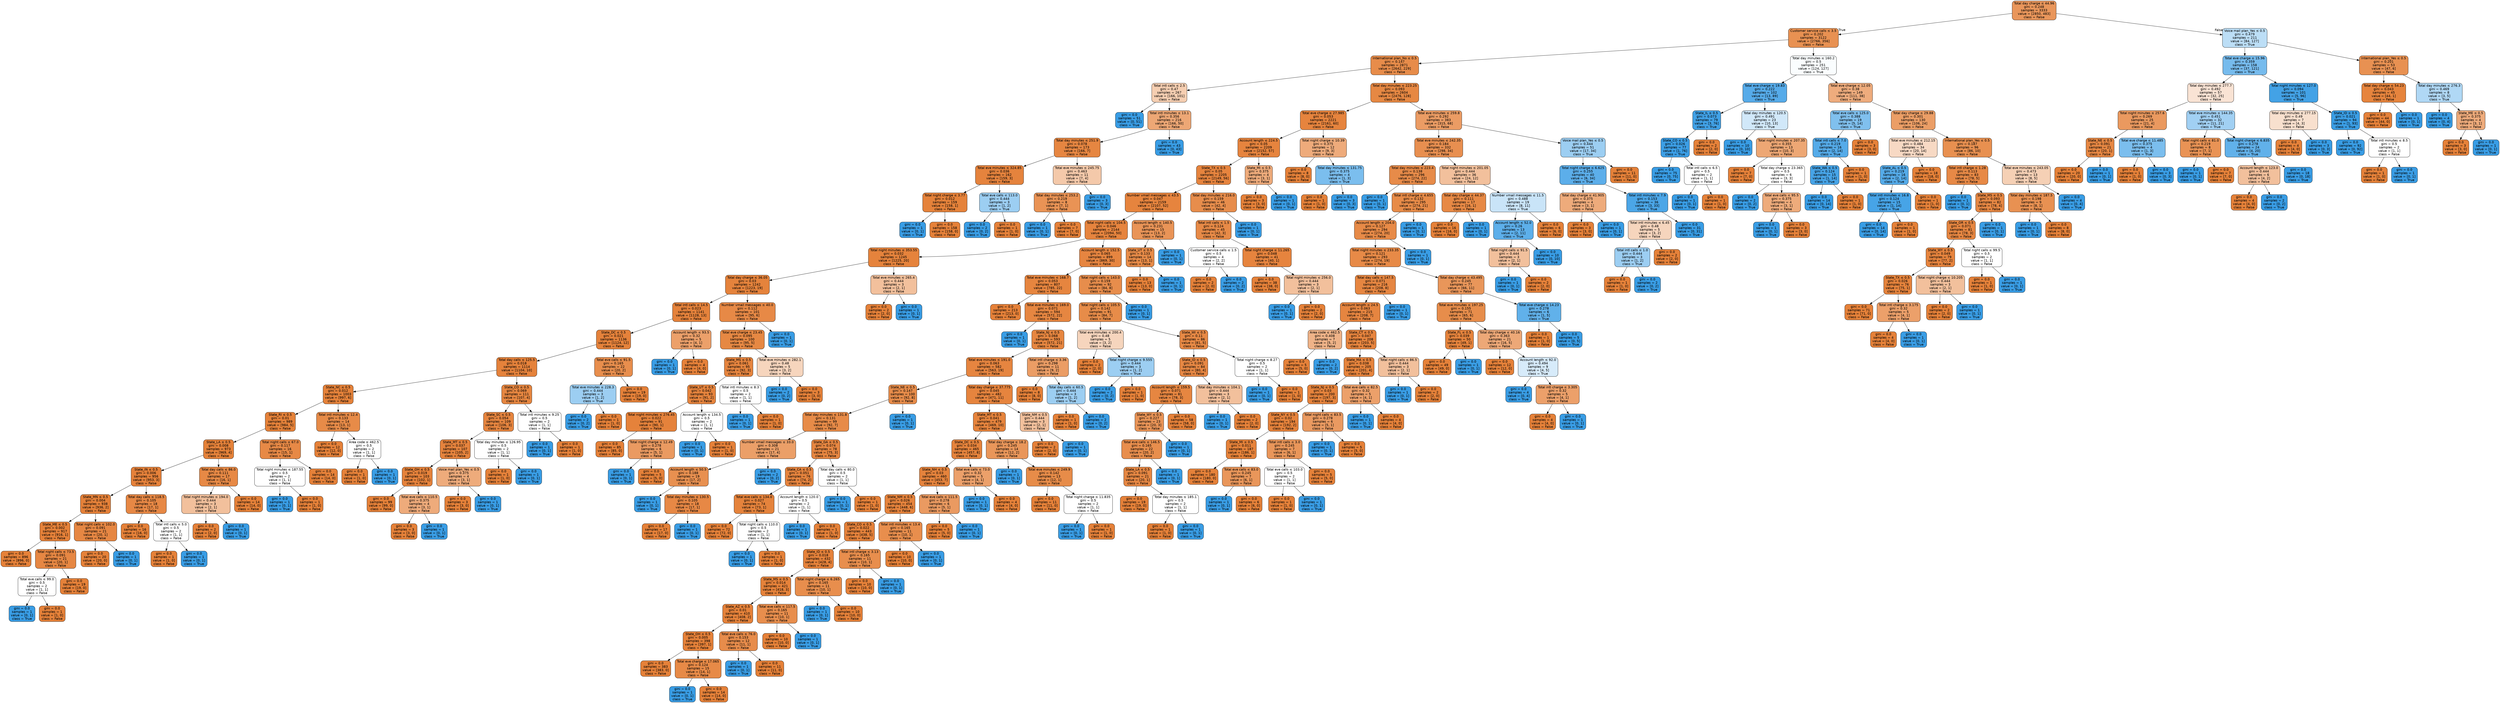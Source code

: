 digraph Tree {
node [shape=box, style="filled, rounded", color="black", fontname="helvetica"] ;
edge [fontname="helvetica"] ;
0 [label=<Total day charge &le; 44.96<br/>gini = 0.248<br/>samples = 3333<br/>value = [2850, 483]<br/>class = False>, fillcolor="#e9965b"] ;
1 [label=<Customer service calls &le; 3.5<br/>gini = 0.202<br/>samples = 3122<br/>value = [2766, 356]<br/>class = False>, fillcolor="#e89152"] ;
0 -> 1 [labeldistance=2.5, labelangle=45, headlabel="True"] ;
2 [label=<International plan_No &le; 0.5<br/>gini = 0.147<br/>samples = 2871<br/>value = [2642, 229]<br/>class = False>, fillcolor="#e78c4a"] ;
1 -> 2 ;
3 [label=<Total intl calls &le; 2.5<br/>gini = 0.47<br/>samples = 267<br/>value = [166, 101]<br/>class = False>, fillcolor="#f5ceb1"] ;
2 -> 3 ;
4 [label=<gini = 0.0<br/>samples = 51<br/>value = [0, 51]<br/>class = True>, fillcolor="#399de5"] ;
3 -> 4 ;
5 [label=<Total intl minutes &le; 13.1<br/>gini = 0.356<br/>samples = 216<br/>value = [166, 50]<br/>class = False>, fillcolor="#eda775"] ;
3 -> 5 ;
6 [label=<Total day minutes &le; 251.9<br/>gini = 0.078<br/>samples = 173<br/>value = [166, 7]<br/>class = False>, fillcolor="#e68641"] ;
5 -> 6 ;
7 [label=<Total eve minutes &le; 324.85<br/>gini = 0.036<br/>samples = 162<br/>value = [159, 3]<br/>class = False>, fillcolor="#e5833d"] ;
6 -> 7 ;
8 [label=<Total night charge &le; 3.77<br/>gini = 0.012<br/>samples = 159<br/>value = [158, 1]<br/>class = False>, fillcolor="#e5823a"] ;
7 -> 8 ;
9 [label=<gini = 0.0<br/>samples = 1<br/>value = [0, 1]<br/>class = True>, fillcolor="#399de5"] ;
8 -> 9 ;
10 [label=<gini = 0.0<br/>samples = 158<br/>value = [158, 0]<br/>class = False>, fillcolor="#e58139"] ;
8 -> 10 ;
11 [label=<Total eve calls &le; 113.0<br/>gini = 0.444<br/>samples = 3<br/>value = [1, 2]<br/>class = True>, fillcolor="#9ccef2"] ;
7 -> 11 ;
12 [label=<gini = 0.0<br/>samples = 2<br/>value = [0, 2]<br/>class = True>, fillcolor="#399de5"] ;
11 -> 12 ;
13 [label=<gini = 0.0<br/>samples = 1<br/>value = [1, 0]<br/>class = False>, fillcolor="#e58139"] ;
11 -> 13 ;
14 [label=<Total eve minutes &le; 245.75<br/>gini = 0.463<br/>samples = 11<br/>value = [7, 4]<br/>class = False>, fillcolor="#f4c9aa"] ;
6 -> 14 ;
15 [label=<Total day minutes &le; 253.2<br/>gini = 0.219<br/>samples = 8<br/>value = [7, 1]<br/>class = False>, fillcolor="#e99355"] ;
14 -> 15 ;
16 [label=<gini = 0.0<br/>samples = 1<br/>value = [0, 1]<br/>class = True>, fillcolor="#399de5"] ;
15 -> 16 ;
17 [label=<gini = 0.0<br/>samples = 7<br/>value = [7, 0]<br/>class = False>, fillcolor="#e58139"] ;
15 -> 17 ;
18 [label=<gini = 0.0<br/>samples = 3<br/>value = [0, 3]<br/>class = True>, fillcolor="#399de5"] ;
14 -> 18 ;
19 [label=<gini = 0.0<br/>samples = 43<br/>value = [0, 43]<br/>class = True>, fillcolor="#399de5"] ;
5 -> 19 ;
20 [label=<Total day minutes &le; 223.25<br/>gini = 0.093<br/>samples = 2604<br/>value = [2476, 128]<br/>class = False>, fillcolor="#e68843"] ;
2 -> 20 ;
21 [label=<Total eve charge &le; 27.985<br/>gini = 0.053<br/>samples = 2221<br/>value = [2161, 60]<br/>class = False>, fillcolor="#e6843e"] ;
20 -> 21 ;
22 [label=<Account length &le; 224.5<br/>gini = 0.05<br/>samples = 2209<br/>value = [2152, 57]<br/>class = False>, fillcolor="#e6843e"] ;
21 -> 22 ;
23 [label=<State_TX &le; 0.5<br/>gini = 0.05<br/>samples = 2205<br/>value = [2149, 56]<br/>class = False>, fillcolor="#e6843e"] ;
22 -> 23 ;
24 [label=<Number vmail messages &le; 43.5<br/>gini = 0.047<br/>samples = 2159<br/>value = [2107, 52]<br/>class = False>, fillcolor="#e6843e"] ;
23 -> 24 ;
25 [label=<Total night calls &le; 104.5<br/>gini = 0.046<br/>samples = 2144<br/>value = [2094, 50]<br/>class = False>, fillcolor="#e6843e"] ;
24 -> 25 ;
26 [label=<Total night minutes &le; 353.55<br/>gini = 0.032<br/>samples = 1245<br/>value = [1225, 20]<br/>class = False>, fillcolor="#e5833c"] ;
25 -> 26 ;
27 [label=<Total day charge &le; 36.05<br/>gini = 0.03<br/>samples = 1242<br/>value = [1223, 19]<br/>class = False>, fillcolor="#e5833c"] ;
26 -> 27 ;
28 [label=<Total intl calls &le; 14.5<br/>gini = 0.023<br/>samples = 1141<br/>value = [1128, 13]<br/>class = False>, fillcolor="#e5823b"] ;
27 -> 28 ;
29 [label=<State_DC &le; 0.5<br/>gini = 0.021<br/>samples = 1136<br/>value = [1124, 12]<br/>class = False>, fillcolor="#e5823b"] ;
28 -> 29 ;
30 [label=<Total day calls &le; 125.5<br/>gini = 0.018<br/>samples = 1114<br/>value = [1104, 10]<br/>class = False>, fillcolor="#e5823b"] ;
29 -> 30 ;
31 [label=<State_NC &le; 0.5<br/>gini = 0.012<br/>samples = 1003<br/>value = [997, 6]<br/>class = False>, fillcolor="#e5823a"] ;
30 -> 31 ;
32 [label=<State_RI &le; 0.5<br/>gini = 0.01<br/>samples = 989<br/>value = [984, 5]<br/>class = False>, fillcolor="#e5823a"] ;
31 -> 32 ;
33 [label=<State_LA &le; 0.5<br/>gini = 0.008<br/>samples = 973<br/>value = [969, 4]<br/>class = False>, fillcolor="#e5823a"] ;
32 -> 33 ;
34 [label=<State_IN &le; 0.5<br/>gini = 0.006<br/>samples = 956<br/>value = [953, 3]<br/>class = False>, fillcolor="#e5813a"] ;
33 -> 34 ;
35 [label=<State_MN &le; 0.5<br/>gini = 0.004<br/>samples = 938<br/>value = [936, 2]<br/>class = False>, fillcolor="#e58139"] ;
34 -> 35 ;
36 [label=<State_ME &le; 0.5<br/>gini = 0.002<br/>samples = 917<br/>value = [916, 1]<br/>class = False>, fillcolor="#e58139"] ;
35 -> 36 ;
37 [label=<gini = 0.0<br/>samples = 896<br/>value = [896, 0]<br/>class = False>, fillcolor="#e58139"] ;
36 -> 37 ;
38 [label=<Total night calls &le; 73.5<br/>gini = 0.091<br/>samples = 21<br/>value = [20, 1]<br/>class = False>, fillcolor="#e68743"] ;
36 -> 38 ;
39 [label=<Total eve calls &le; 99.0<br/>gini = 0.5<br/>samples = 2<br/>value = [1, 1]<br/>class = False>, fillcolor="#ffffff"] ;
38 -> 39 ;
40 [label=<gini = 0.0<br/>samples = 1<br/>value = [0, 1]<br/>class = True>, fillcolor="#399de5"] ;
39 -> 40 ;
41 [label=<gini = 0.0<br/>samples = 1<br/>value = [1, 0]<br/>class = False>, fillcolor="#e58139"] ;
39 -> 41 ;
42 [label=<gini = 0.0<br/>samples = 19<br/>value = [19, 0]<br/>class = False>, fillcolor="#e58139"] ;
38 -> 42 ;
43 [label=<Total night calls &le; 102.0<br/>gini = 0.091<br/>samples = 21<br/>value = [20, 1]<br/>class = False>, fillcolor="#e68743"] ;
35 -> 43 ;
44 [label=<gini = 0.0<br/>samples = 20<br/>value = [20, 0]<br/>class = False>, fillcolor="#e58139"] ;
43 -> 44 ;
45 [label=<gini = 0.0<br/>samples = 1<br/>value = [0, 1]<br/>class = True>, fillcolor="#399de5"] ;
43 -> 45 ;
46 [label=<Total day calls &le; 118.5<br/>gini = 0.105<br/>samples = 18<br/>value = [17, 1]<br/>class = False>, fillcolor="#e78845"] ;
34 -> 46 ;
47 [label=<gini = 0.0<br/>samples = 16<br/>value = [16, 0]<br/>class = False>, fillcolor="#e58139"] ;
46 -> 47 ;
48 [label=<Total intl calls &le; 5.0<br/>gini = 0.5<br/>samples = 2<br/>value = [1, 1]<br/>class = False>, fillcolor="#ffffff"] ;
46 -> 48 ;
49 [label=<gini = 0.0<br/>samples = 1<br/>value = [1, 0]<br/>class = False>, fillcolor="#e58139"] ;
48 -> 49 ;
50 [label=<gini = 0.0<br/>samples = 1<br/>value = [0, 1]<br/>class = True>, fillcolor="#399de5"] ;
48 -> 50 ;
51 [label=<Total day calls &le; 86.0<br/>gini = 0.111<br/>samples = 17<br/>value = [16, 1]<br/>class = False>, fillcolor="#e78945"] ;
33 -> 51 ;
52 [label=<Total night minutes &le; 194.0<br/>gini = 0.444<br/>samples = 3<br/>value = [2, 1]<br/>class = False>, fillcolor="#f2c09c"] ;
51 -> 52 ;
53 [label=<gini = 0.0<br/>samples = 2<br/>value = [2, 0]<br/>class = False>, fillcolor="#e58139"] ;
52 -> 53 ;
54 [label=<gini = 0.0<br/>samples = 1<br/>value = [0, 1]<br/>class = True>, fillcolor="#399de5"] ;
52 -> 54 ;
55 [label=<gini = 0.0<br/>samples = 14<br/>value = [14, 0]<br/>class = False>, fillcolor="#e58139"] ;
51 -> 55 ;
56 [label=<Total night calls &le; 67.0<br/>gini = 0.117<br/>samples = 16<br/>value = [15, 1]<br/>class = False>, fillcolor="#e78946"] ;
32 -> 56 ;
57 [label=<Total night minutes &le; 187.55<br/>gini = 0.5<br/>samples = 2<br/>value = [1, 1]<br/>class = False>, fillcolor="#ffffff"] ;
56 -> 57 ;
58 [label=<gini = 0.0<br/>samples = 1<br/>value = [0, 1]<br/>class = True>, fillcolor="#399de5"] ;
57 -> 58 ;
59 [label=<gini = 0.0<br/>samples = 1<br/>value = [1, 0]<br/>class = False>, fillcolor="#e58139"] ;
57 -> 59 ;
60 [label=<gini = 0.0<br/>samples = 14<br/>value = [14, 0]<br/>class = False>, fillcolor="#e58139"] ;
56 -> 60 ;
61 [label=<Total intl minutes &le; 12.4<br/>gini = 0.133<br/>samples = 14<br/>value = [13, 1]<br/>class = False>, fillcolor="#e78b48"] ;
31 -> 61 ;
62 [label=<gini = 0.0<br/>samples = 12<br/>value = [12, 0]<br/>class = False>, fillcolor="#e58139"] ;
61 -> 62 ;
63 [label=<Area code &le; 462.5<br/>gini = 0.5<br/>samples = 2<br/>value = [1, 1]<br/>class = False>, fillcolor="#ffffff"] ;
61 -> 63 ;
64 [label=<gini = 0.0<br/>samples = 1<br/>value = [1, 0]<br/>class = False>, fillcolor="#e58139"] ;
63 -> 64 ;
65 [label=<gini = 0.0<br/>samples = 1<br/>value = [0, 1]<br/>class = True>, fillcolor="#399de5"] ;
63 -> 65 ;
66 [label=<State_CO &le; 0.5<br/>gini = 0.069<br/>samples = 111<br/>value = [107, 4]<br/>class = False>, fillcolor="#e68640"] ;
30 -> 66 ;
67 [label=<State_SC &le; 0.5<br/>gini = 0.054<br/>samples = 109<br/>value = [106, 3]<br/>class = False>, fillcolor="#e6853f"] ;
66 -> 67 ;
68 [label=<State_MT &le; 0.5<br/>gini = 0.037<br/>samples = 107<br/>value = [105, 2]<br/>class = False>, fillcolor="#e5833d"] ;
67 -> 68 ;
69 [label=<State_OH &le; 0.5<br/>gini = 0.019<br/>samples = 103<br/>value = [102, 1]<br/>class = False>, fillcolor="#e5823b"] ;
68 -> 69 ;
70 [label=<gini = 0.0<br/>samples = 99<br/>value = [99, 0]<br/>class = False>, fillcolor="#e58139"] ;
69 -> 70 ;
71 [label=<Total eve calls &le; 110.5<br/>gini = 0.375<br/>samples = 4<br/>value = [3, 1]<br/>class = False>, fillcolor="#eeab7b"] ;
69 -> 71 ;
72 [label=<gini = 0.0<br/>samples = 3<br/>value = [3, 0]<br/>class = False>, fillcolor="#e58139"] ;
71 -> 72 ;
73 [label=<gini = 0.0<br/>samples = 1<br/>value = [0, 1]<br/>class = True>, fillcolor="#399de5"] ;
71 -> 73 ;
74 [label=<Voice mail plan_Yes &le; 0.5<br/>gini = 0.375<br/>samples = 4<br/>value = [3, 1]<br/>class = False>, fillcolor="#eeab7b"] ;
68 -> 74 ;
75 [label=<gini = 0.0<br/>samples = 3<br/>value = [3, 0]<br/>class = False>, fillcolor="#e58139"] ;
74 -> 75 ;
76 [label=<gini = 0.0<br/>samples = 1<br/>value = [0, 1]<br/>class = True>, fillcolor="#399de5"] ;
74 -> 76 ;
77 [label=<Total day minutes &le; 126.95<br/>gini = 0.5<br/>samples = 2<br/>value = [1, 1]<br/>class = False>, fillcolor="#ffffff"] ;
67 -> 77 ;
78 [label=<gini = 0.0<br/>samples = 1<br/>value = [1, 0]<br/>class = False>, fillcolor="#e58139"] ;
77 -> 78 ;
79 [label=<gini = 0.0<br/>samples = 1<br/>value = [0, 1]<br/>class = True>, fillcolor="#399de5"] ;
77 -> 79 ;
80 [label=<Total intl minutes &le; 9.25<br/>gini = 0.5<br/>samples = 2<br/>value = [1, 1]<br/>class = False>, fillcolor="#ffffff"] ;
66 -> 80 ;
81 [label=<gini = 0.0<br/>samples = 1<br/>value = [0, 1]<br/>class = True>, fillcolor="#399de5"] ;
80 -> 81 ;
82 [label=<gini = 0.0<br/>samples = 1<br/>value = [1, 0]<br/>class = False>, fillcolor="#e58139"] ;
80 -> 82 ;
83 [label=<Total eve calls &le; 91.5<br/>gini = 0.165<br/>samples = 22<br/>value = [20, 2]<br/>class = False>, fillcolor="#e88e4d"] ;
29 -> 83 ;
84 [label=<Total eve minutes &le; 228.3<br/>gini = 0.444<br/>samples = 3<br/>value = [1, 2]<br/>class = True>, fillcolor="#9ccef2"] ;
83 -> 84 ;
85 [label=<gini = 0.0<br/>samples = 2<br/>value = [0, 2]<br/>class = True>, fillcolor="#399de5"] ;
84 -> 85 ;
86 [label=<gini = 0.0<br/>samples = 1<br/>value = [1, 0]<br/>class = False>, fillcolor="#e58139"] ;
84 -> 86 ;
87 [label=<gini = 0.0<br/>samples = 19<br/>value = [19, 0]<br/>class = False>, fillcolor="#e58139"] ;
83 -> 87 ;
88 [label=<Account length &le; 93.5<br/>gini = 0.32<br/>samples = 5<br/>value = [4, 1]<br/>class = False>, fillcolor="#eca06a"] ;
28 -> 88 ;
89 [label=<gini = 0.0<br/>samples = 1<br/>value = [0, 1]<br/>class = True>, fillcolor="#399de5"] ;
88 -> 89 ;
90 [label=<gini = 0.0<br/>samples = 4<br/>value = [4, 0]<br/>class = False>, fillcolor="#e58139"] ;
88 -> 90 ;
91 [label=<Number vmail messages &le; 40.0<br/>gini = 0.112<br/>samples = 101<br/>value = [95, 6]<br/>class = False>, fillcolor="#e78946"] ;
27 -> 91 ;
92 [label=<Total eve charge &le; 23.45<br/>gini = 0.095<br/>samples = 100<br/>value = [95, 5]<br/>class = False>, fillcolor="#e68843"] ;
91 -> 92 ;
93 [label=<State_MS &le; 0.5<br/>gini = 0.061<br/>samples = 95<br/>value = [92, 3]<br/>class = False>, fillcolor="#e6853f"] ;
92 -> 93 ;
94 [label=<State_UT &le; 0.5<br/>gini = 0.042<br/>samples = 93<br/>value = [91, 2]<br/>class = False>, fillcolor="#e6843d"] ;
93 -> 94 ;
95 [label=<Total night minutes &le; 276.45<br/>gini = 0.022<br/>samples = 91<br/>value = [90, 1]<br/>class = False>, fillcolor="#e5823b"] ;
94 -> 95 ;
96 [label=<gini = 0.0<br/>samples = 85<br/>value = [85, 0]<br/>class = False>, fillcolor="#e58139"] ;
95 -> 96 ;
97 [label=<Total night charge &le; 12.49<br/>gini = 0.278<br/>samples = 6<br/>value = [5, 1]<br/>class = False>, fillcolor="#ea9a61"] ;
95 -> 97 ;
98 [label=<gini = 0.0<br/>samples = 1<br/>value = [0, 1]<br/>class = True>, fillcolor="#399de5"] ;
97 -> 98 ;
99 [label=<gini = 0.0<br/>samples = 5<br/>value = [5, 0]<br/>class = False>, fillcolor="#e58139"] ;
97 -> 99 ;
100 [label=<Account length &le; 134.5<br/>gini = 0.5<br/>samples = 2<br/>value = [1, 1]<br/>class = False>, fillcolor="#ffffff"] ;
94 -> 100 ;
101 [label=<gini = 0.0<br/>samples = 1<br/>value = [0, 1]<br/>class = True>, fillcolor="#399de5"] ;
100 -> 101 ;
102 [label=<gini = 0.0<br/>samples = 1<br/>value = [1, 0]<br/>class = False>, fillcolor="#e58139"] ;
100 -> 102 ;
103 [label=<Total intl minutes &le; 8.3<br/>gini = 0.5<br/>samples = 2<br/>value = [1, 1]<br/>class = False>, fillcolor="#ffffff"] ;
93 -> 103 ;
104 [label=<gini = 0.0<br/>samples = 1<br/>value = [0, 1]<br/>class = True>, fillcolor="#399de5"] ;
103 -> 104 ;
105 [label=<gini = 0.0<br/>samples = 1<br/>value = [1, 0]<br/>class = False>, fillcolor="#e58139"] ;
103 -> 105 ;
106 [label=<Total eve minutes &le; 282.1<br/>gini = 0.48<br/>samples = 5<br/>value = [3, 2]<br/>class = False>, fillcolor="#f6d5bd"] ;
92 -> 106 ;
107 [label=<gini = 0.0<br/>samples = 2<br/>value = [0, 2]<br/>class = True>, fillcolor="#399de5"] ;
106 -> 107 ;
108 [label=<gini = 0.0<br/>samples = 3<br/>value = [3, 0]<br/>class = False>, fillcolor="#e58139"] ;
106 -> 108 ;
109 [label=<gini = 0.0<br/>samples = 1<br/>value = [0, 1]<br/>class = True>, fillcolor="#399de5"] ;
91 -> 109 ;
110 [label=<Total eve minutes &le; 265.4<br/>gini = 0.444<br/>samples = 3<br/>value = [2, 1]<br/>class = False>, fillcolor="#f2c09c"] ;
26 -> 110 ;
111 [label=<gini = 0.0<br/>samples = 2<br/>value = [2, 0]<br/>class = False>, fillcolor="#e58139"] ;
110 -> 111 ;
112 [label=<gini = 0.0<br/>samples = 1<br/>value = [0, 1]<br/>class = True>, fillcolor="#399de5"] ;
110 -> 112 ;
113 [label=<Account length &le; 152.5<br/>gini = 0.065<br/>samples = 899<br/>value = [869, 30]<br/>class = False>, fillcolor="#e68540"] ;
25 -> 113 ;
114 [label=<Total eve minutes &le; 168.7<br/>gini = 0.053<br/>samples = 807<br/>value = [785, 22]<br/>class = False>, fillcolor="#e6853f"] ;
113 -> 114 ;
115 [label=<gini = 0.0<br/>samples = 213<br/>value = [213, 0]<br/>class = False>, fillcolor="#e58139"] ;
114 -> 115 ;
116 [label=<Total eve minutes &le; 169.0<br/>gini = 0.071<br/>samples = 594<br/>value = [572, 22]<br/>class = False>, fillcolor="#e68641"] ;
114 -> 116 ;
117 [label=<gini = 0.0<br/>samples = 1<br/>value = [0, 1]<br/>class = True>, fillcolor="#399de5"] ;
116 -> 117 ;
118 [label=<State_NJ &le; 0.5<br/>gini = 0.068<br/>samples = 593<br/>value = [572, 21]<br/>class = False>, fillcolor="#e68640"] ;
116 -> 118 ;
119 [label=<Total eve minutes &le; 191.0<br/>gini = 0.063<br/>samples = 582<br/>value = [563, 19]<br/>class = False>, fillcolor="#e68540"] ;
118 -> 119 ;
120 [label=<State_NE &le; 0.5<br/>gini = 0.147<br/>samples = 100<br/>value = [92, 8]<br/>class = False>, fillcolor="#e78c4a"] ;
119 -> 120 ;
121 [label=<Total day minutes &le; 131.8<br/>gini = 0.131<br/>samples = 99<br/>value = [92, 7]<br/>class = False>, fillcolor="#e78b48"] ;
120 -> 121 ;
122 [label=<Number vmail messages &le; 33.0<br/>gini = 0.308<br/>samples = 21<br/>value = [17, 4]<br/>class = False>, fillcolor="#eb9f68"] ;
121 -> 122 ;
123 [label=<Account length &le; 50.5<br/>gini = 0.188<br/>samples = 19<br/>value = [17, 2]<br/>class = False>, fillcolor="#e89050"] ;
122 -> 123 ;
124 [label=<gini = 0.0<br/>samples = 1<br/>value = [0, 1]<br/>class = True>, fillcolor="#399de5"] ;
123 -> 124 ;
125 [label=<Total day minutes &le; 130.5<br/>gini = 0.105<br/>samples = 18<br/>value = [17, 1]<br/>class = False>, fillcolor="#e78845"] ;
123 -> 125 ;
126 [label=<gini = 0.0<br/>samples = 17<br/>value = [17, 0]<br/>class = False>, fillcolor="#e58139"] ;
125 -> 126 ;
127 [label=<gini = 0.0<br/>samples = 1<br/>value = [0, 1]<br/>class = True>, fillcolor="#399de5"] ;
125 -> 127 ;
128 [label=<gini = 0.0<br/>samples = 2<br/>value = [0, 2]<br/>class = True>, fillcolor="#399de5"] ;
122 -> 128 ;
129 [label=<State_GA &le; 0.5<br/>gini = 0.074<br/>samples = 78<br/>value = [75, 3]<br/>class = False>, fillcolor="#e68641"] ;
121 -> 129 ;
130 [label=<State_CA &le; 0.5<br/>gini = 0.051<br/>samples = 76<br/>value = [74, 2]<br/>class = False>, fillcolor="#e6843e"] ;
129 -> 130 ;
131 [label=<Total eve calls &le; 134.0<br/>gini = 0.027<br/>samples = 74<br/>value = [73, 1]<br/>class = False>, fillcolor="#e5833c"] ;
130 -> 131 ;
132 [label=<gini = 0.0<br/>samples = 72<br/>value = [72, 0]<br/>class = False>, fillcolor="#e58139"] ;
131 -> 132 ;
133 [label=<Total night calls &le; 110.0<br/>gini = 0.5<br/>samples = 2<br/>value = [1, 1]<br/>class = False>, fillcolor="#ffffff"] ;
131 -> 133 ;
134 [label=<gini = 0.0<br/>samples = 1<br/>value = [0, 1]<br/>class = True>, fillcolor="#399de5"] ;
133 -> 134 ;
135 [label=<gini = 0.0<br/>samples = 1<br/>value = [1, 0]<br/>class = False>, fillcolor="#e58139"] ;
133 -> 135 ;
136 [label=<Account length &le; 120.0<br/>gini = 0.5<br/>samples = 2<br/>value = [1, 1]<br/>class = False>, fillcolor="#ffffff"] ;
130 -> 136 ;
137 [label=<gini = 0.0<br/>samples = 1<br/>value = [0, 1]<br/>class = True>, fillcolor="#399de5"] ;
136 -> 137 ;
138 [label=<gini = 0.0<br/>samples = 1<br/>value = [1, 0]<br/>class = False>, fillcolor="#e58139"] ;
136 -> 138 ;
139 [label=<Total day calls &le; 80.0<br/>gini = 0.5<br/>samples = 2<br/>value = [1, 1]<br/>class = False>, fillcolor="#ffffff"] ;
129 -> 139 ;
140 [label=<gini = 0.0<br/>samples = 1<br/>value = [0, 1]<br/>class = True>, fillcolor="#399de5"] ;
139 -> 140 ;
141 [label=<gini = 0.0<br/>samples = 1<br/>value = [1, 0]<br/>class = False>, fillcolor="#e58139"] ;
139 -> 141 ;
142 [label=<gini = 0.0<br/>samples = 1<br/>value = [0, 1]<br/>class = True>, fillcolor="#399de5"] ;
120 -> 142 ;
143 [label=<Total day charge &le; 37.775<br/>gini = 0.045<br/>samples = 482<br/>value = [471, 11]<br/>class = False>, fillcolor="#e6843e"] ;
119 -> 143 ;
144 [label=<State_MT &le; 0.5<br/>gini = 0.041<br/>samples = 479<br/>value = [469, 10]<br/>class = False>, fillcolor="#e6843d"] ;
143 -> 144 ;
145 [label=<State_DC &le; 0.5<br/>gini = 0.034<br/>samples = 465<br/>value = [457, 8]<br/>class = False>, fillcolor="#e5833c"] ;
144 -> 145 ;
146 [label=<State_NH &le; 0.5<br/>gini = 0.03<br/>samples = 460<br/>value = [453, 7]<br/>class = False>, fillcolor="#e5833c"] ;
145 -> 146 ;
147 [label=<State_NM &le; 0.5<br/>gini = 0.026<br/>samples = 454<br/>value = [448, 6]<br/>class = False>, fillcolor="#e5833c"] ;
146 -> 147 ;
148 [label=<State_CO &le; 0.5<br/>gini = 0.022<br/>samples = 443<br/>value = [438, 5]<br/>class = False>, fillcolor="#e5823b"] ;
147 -> 148 ;
149 [label=<State_ID &le; 0.5<br/>gini = 0.018<br/>samples = 432<br/>value = [428, 4]<br/>class = False>, fillcolor="#e5823b"] ;
148 -> 149 ;
150 [label=<State_MS &le; 0.5<br/>gini = 0.014<br/>samples = 421<br/>value = [418, 3]<br/>class = False>, fillcolor="#e5823a"] ;
149 -> 150 ;
151 [label=<State_AZ &le; 0.5<br/>gini = 0.01<br/>samples = 410<br/>value = [408, 2]<br/>class = False>, fillcolor="#e5823a"] ;
150 -> 151 ;
152 [label=<State_OH &le; 0.5<br/>gini = 0.005<br/>samples = 398<br/>value = [397, 1]<br/>class = False>, fillcolor="#e58139"] ;
151 -> 152 ;
153 [label=<gini = 0.0<br/>samples = 383<br/>value = [383, 0]<br/>class = False>, fillcolor="#e58139"] ;
152 -> 153 ;
154 [label=<Total eve charge &le; 17.065<br/>gini = 0.124<br/>samples = 15<br/>value = [14, 1]<br/>class = False>, fillcolor="#e78a47"] ;
152 -> 154 ;
155 [label=<gini = 0.0<br/>samples = 1<br/>value = [0, 1]<br/>class = True>, fillcolor="#399de5"] ;
154 -> 155 ;
156 [label=<gini = 0.0<br/>samples = 14<br/>value = [14, 0]<br/>class = False>, fillcolor="#e58139"] ;
154 -> 156 ;
157 [label=<Total eve calls &le; 76.0<br/>gini = 0.153<br/>samples = 12<br/>value = [11, 1]<br/>class = False>, fillcolor="#e78c4b"] ;
151 -> 157 ;
158 [label=<gini = 0.0<br/>samples = 1<br/>value = [0, 1]<br/>class = True>, fillcolor="#399de5"] ;
157 -> 158 ;
159 [label=<gini = 0.0<br/>samples = 11<br/>value = [11, 0]<br/>class = False>, fillcolor="#e58139"] ;
157 -> 159 ;
160 [label=<Total eve calls &le; 117.5<br/>gini = 0.165<br/>samples = 11<br/>value = [10, 1]<br/>class = False>, fillcolor="#e88e4d"] ;
150 -> 160 ;
161 [label=<gini = 0.0<br/>samples = 10<br/>value = [10, 0]<br/>class = False>, fillcolor="#e58139"] ;
160 -> 161 ;
162 [label=<gini = 0.0<br/>samples = 1<br/>value = [0, 1]<br/>class = True>, fillcolor="#399de5"] ;
160 -> 162 ;
163 [label=<Total night charge &le; 6.265<br/>gini = 0.165<br/>samples = 11<br/>value = [10, 1]<br/>class = False>, fillcolor="#e88e4d"] ;
149 -> 163 ;
164 [label=<gini = 0.0<br/>samples = 1<br/>value = [0, 1]<br/>class = True>, fillcolor="#399de5"] ;
163 -> 164 ;
165 [label=<gini = 0.0<br/>samples = 10<br/>value = [10, 0]<br/>class = False>, fillcolor="#e58139"] ;
163 -> 165 ;
166 [label=<Total intl charge &le; 3.13<br/>gini = 0.165<br/>samples = 11<br/>value = [10, 1]<br/>class = False>, fillcolor="#e88e4d"] ;
148 -> 166 ;
167 [label=<gini = 0.0<br/>samples = 10<br/>value = [10, 0]<br/>class = False>, fillcolor="#e58139"] ;
166 -> 167 ;
168 [label=<gini = 0.0<br/>samples = 1<br/>value = [0, 1]<br/>class = True>, fillcolor="#399de5"] ;
166 -> 168 ;
169 [label=<Total intl minutes &le; 13.4<br/>gini = 0.165<br/>samples = 11<br/>value = [10, 1]<br/>class = False>, fillcolor="#e88e4d"] ;
147 -> 169 ;
170 [label=<gini = 0.0<br/>samples = 10<br/>value = [10, 0]<br/>class = False>, fillcolor="#e58139"] ;
169 -> 170 ;
171 [label=<gini = 0.0<br/>samples = 1<br/>value = [0, 1]<br/>class = True>, fillcolor="#399de5"] ;
169 -> 171 ;
172 [label=<Total eve calls &le; 111.5<br/>gini = 0.278<br/>samples = 6<br/>value = [5, 1]<br/>class = False>, fillcolor="#ea9a61"] ;
146 -> 172 ;
173 [label=<gini = 0.0<br/>samples = 5<br/>value = [5, 0]<br/>class = False>, fillcolor="#e58139"] ;
172 -> 173 ;
174 [label=<gini = 0.0<br/>samples = 1<br/>value = [0, 1]<br/>class = True>, fillcolor="#399de5"] ;
172 -> 174 ;
175 [label=<Total eve calls &le; 73.0<br/>gini = 0.32<br/>samples = 5<br/>value = [4, 1]<br/>class = False>, fillcolor="#eca06a"] ;
145 -> 175 ;
176 [label=<gini = 0.0<br/>samples = 1<br/>value = [0, 1]<br/>class = True>, fillcolor="#399de5"] ;
175 -> 176 ;
177 [label=<gini = 0.0<br/>samples = 4<br/>value = [4, 0]<br/>class = False>, fillcolor="#e58139"] ;
175 -> 177 ;
178 [label=<Total day charge &le; 18.2<br/>gini = 0.245<br/>samples = 14<br/>value = [12, 2]<br/>class = False>, fillcolor="#e9965a"] ;
144 -> 178 ;
179 [label=<gini = 0.0<br/>samples = 1<br/>value = [0, 1]<br/>class = True>, fillcolor="#399de5"] ;
178 -> 179 ;
180 [label=<Total eve minutes &le; 249.9<br/>gini = 0.142<br/>samples = 13<br/>value = [12, 1]<br/>class = False>, fillcolor="#e78c49"] ;
178 -> 180 ;
181 [label=<gini = 0.0<br/>samples = 11<br/>value = [11, 0]<br/>class = False>, fillcolor="#e58139"] ;
180 -> 181 ;
182 [label=<Total night charge &le; 11.835<br/>gini = 0.5<br/>samples = 2<br/>value = [1, 1]<br/>class = False>, fillcolor="#ffffff"] ;
180 -> 182 ;
183 [label=<gini = 0.0<br/>samples = 1<br/>value = [0, 1]<br/>class = True>, fillcolor="#399de5"] ;
182 -> 183 ;
184 [label=<gini = 0.0<br/>samples = 1<br/>value = [1, 0]<br/>class = False>, fillcolor="#e58139"] ;
182 -> 184 ;
185 [label=<State_NM &le; 0.5<br/>gini = 0.444<br/>samples = 3<br/>value = [2, 1]<br/>class = False>, fillcolor="#f2c09c"] ;
143 -> 185 ;
186 [label=<gini = 0.0<br/>samples = 2<br/>value = [2, 0]<br/>class = False>, fillcolor="#e58139"] ;
185 -> 186 ;
187 [label=<gini = 0.0<br/>samples = 1<br/>value = [0, 1]<br/>class = True>, fillcolor="#399de5"] ;
185 -> 187 ;
188 [label=<Total intl charge &le; 3.36<br/>gini = 0.298<br/>samples = 11<br/>value = [9, 2]<br/>class = False>, fillcolor="#eb9d65"] ;
118 -> 188 ;
189 [label=<gini = 0.0<br/>samples = 8<br/>value = [8, 0]<br/>class = False>, fillcolor="#e58139"] ;
188 -> 189 ;
190 [label=<Total day calls &le; 60.5<br/>gini = 0.444<br/>samples = 3<br/>value = [1, 2]<br/>class = True>, fillcolor="#9ccef2"] ;
188 -> 190 ;
191 [label=<gini = 0.0<br/>samples = 1<br/>value = [1, 0]<br/>class = False>, fillcolor="#e58139"] ;
190 -> 191 ;
192 [label=<gini = 0.0<br/>samples = 2<br/>value = [0, 2]<br/>class = True>, fillcolor="#399de5"] ;
190 -> 192 ;
193 [label=<Total night calls &le; 143.0<br/>gini = 0.159<br/>samples = 92<br/>value = [84, 8]<br/>class = False>, fillcolor="#e78d4c"] ;
113 -> 193 ;
194 [label=<Total night calls &le; 105.5<br/>gini = 0.142<br/>samples = 91<br/>value = [84, 7]<br/>class = False>, fillcolor="#e78c49"] ;
193 -> 194 ;
195 [label=<Total eve minutes &le; 200.4<br/>gini = 0.48<br/>samples = 5<br/>value = [3, 2]<br/>class = False>, fillcolor="#f6d5bd"] ;
194 -> 195 ;
196 [label=<gini = 0.0<br/>samples = 2<br/>value = [2, 0]<br/>class = False>, fillcolor="#e58139"] ;
195 -> 196 ;
197 [label=<Total night charge &le; 9.555<br/>gini = 0.444<br/>samples = 3<br/>value = [1, 2]<br/>class = True>, fillcolor="#9ccef2"] ;
195 -> 197 ;
198 [label=<gini = 0.0<br/>samples = 2<br/>value = [0, 2]<br/>class = True>, fillcolor="#399de5"] ;
197 -> 198 ;
199 [label=<gini = 0.0<br/>samples = 1<br/>value = [1, 0]<br/>class = False>, fillcolor="#e58139"] ;
197 -> 199 ;
200 [label=<State_WI &le; 0.5<br/>gini = 0.11<br/>samples = 86<br/>value = [81, 5]<br/>class = False>, fillcolor="#e78945"] ;
194 -> 200 ;
201 [label=<State_ID &le; 0.5<br/>gini = 0.091<br/>samples = 84<br/>value = [80, 4]<br/>class = False>, fillcolor="#e68743"] ;
200 -> 201 ;
202 [label=<Account length &le; 159.5<br/>gini = 0.071<br/>samples = 81<br/>value = [78, 3]<br/>class = False>, fillcolor="#e68641"] ;
201 -> 202 ;
203 [label=<State_WY &le; 0.5<br/>gini = 0.227<br/>samples = 23<br/>value = [20, 3]<br/>class = False>, fillcolor="#e99457"] ;
202 -> 203 ;
204 [label=<Total eve calls &le; 146.5<br/>gini = 0.165<br/>samples = 22<br/>value = [20, 2]<br/>class = False>, fillcolor="#e88e4d"] ;
203 -> 204 ;
205 [label=<State_LA &le; 0.5<br/>gini = 0.091<br/>samples = 21<br/>value = [20, 1]<br/>class = False>, fillcolor="#e68743"] ;
204 -> 205 ;
206 [label=<gini = 0.0<br/>samples = 19<br/>value = [19, 0]<br/>class = False>, fillcolor="#e58139"] ;
205 -> 206 ;
207 [label=<Total day minutes &le; 185.1<br/>gini = 0.5<br/>samples = 2<br/>value = [1, 1]<br/>class = False>, fillcolor="#ffffff"] ;
205 -> 207 ;
208 [label=<gini = 0.0<br/>samples = 1<br/>value = [1, 0]<br/>class = False>, fillcolor="#e58139"] ;
207 -> 208 ;
209 [label=<gini = 0.0<br/>samples = 1<br/>value = [0, 1]<br/>class = True>, fillcolor="#399de5"] ;
207 -> 209 ;
210 [label=<gini = 0.0<br/>samples = 1<br/>value = [0, 1]<br/>class = True>, fillcolor="#399de5"] ;
204 -> 210 ;
211 [label=<gini = 0.0<br/>samples = 1<br/>value = [0, 1]<br/>class = True>, fillcolor="#399de5"] ;
203 -> 211 ;
212 [label=<gini = 0.0<br/>samples = 58<br/>value = [58, 0]<br/>class = False>, fillcolor="#e58139"] ;
202 -> 212 ;
213 [label=<Total day minutes &le; 104.1<br/>gini = 0.444<br/>samples = 3<br/>value = [2, 1]<br/>class = False>, fillcolor="#f2c09c"] ;
201 -> 213 ;
214 [label=<gini = 0.0<br/>samples = 1<br/>value = [0, 1]<br/>class = True>, fillcolor="#399de5"] ;
213 -> 214 ;
215 [label=<gini = 0.0<br/>samples = 2<br/>value = [2, 0]<br/>class = False>, fillcolor="#e58139"] ;
213 -> 215 ;
216 [label=<Total night charge &le; 8.27<br/>gini = 0.5<br/>samples = 2<br/>value = [1, 1]<br/>class = False>, fillcolor="#ffffff"] ;
200 -> 216 ;
217 [label=<gini = 0.0<br/>samples = 1<br/>value = [0, 1]<br/>class = True>, fillcolor="#399de5"] ;
216 -> 217 ;
218 [label=<gini = 0.0<br/>samples = 1<br/>value = [1, 0]<br/>class = False>, fillcolor="#e58139"] ;
216 -> 218 ;
219 [label=<gini = 0.0<br/>samples = 1<br/>value = [0, 1]<br/>class = True>, fillcolor="#399de5"] ;
193 -> 219 ;
220 [label=<Account length &le; 140.5<br/>gini = 0.231<br/>samples = 15<br/>value = [13, 2]<br/>class = False>, fillcolor="#e99457"] ;
24 -> 220 ;
221 [label=<State_UT &le; 0.5<br/>gini = 0.133<br/>samples = 14<br/>value = [13, 1]<br/>class = False>, fillcolor="#e78b48"] ;
220 -> 221 ;
222 [label=<gini = 0.0<br/>samples = 13<br/>value = [13, 0]<br/>class = False>, fillcolor="#e58139"] ;
221 -> 222 ;
223 [label=<gini = 0.0<br/>samples = 1<br/>value = [0, 1]<br/>class = True>, fillcolor="#399de5"] ;
221 -> 223 ;
224 [label=<gini = 0.0<br/>samples = 1<br/>value = [0, 1]<br/>class = True>, fillcolor="#399de5"] ;
220 -> 224 ;
225 [label=<Total day minutes &le; 216.0<br/>gini = 0.159<br/>samples = 46<br/>value = [42, 4]<br/>class = False>, fillcolor="#e78d4c"] ;
23 -> 225 ;
226 [label=<Total intl calls &le; 1.5<br/>gini = 0.124<br/>samples = 45<br/>value = [42, 3]<br/>class = False>, fillcolor="#e78a47"] ;
225 -> 226 ;
227 [label=<Customer service calls &le; 1.5<br/>gini = 0.5<br/>samples = 4<br/>value = [2, 2]<br/>class = False>, fillcolor="#ffffff"] ;
226 -> 227 ;
228 [label=<gini = 0.0<br/>samples = 2<br/>value = [2, 0]<br/>class = False>, fillcolor="#e58139"] ;
227 -> 228 ;
229 [label=<gini = 0.0<br/>samples = 2<br/>value = [0, 2]<br/>class = True>, fillcolor="#399de5"] ;
227 -> 229 ;
230 [label=<Total night charge &le; 11.265<br/>gini = 0.048<br/>samples = 41<br/>value = [40, 1]<br/>class = False>, fillcolor="#e6843e"] ;
226 -> 230 ;
231 [label=<gini = 0.0<br/>samples = 38<br/>value = [38, 0]<br/>class = False>, fillcolor="#e58139"] ;
230 -> 231 ;
232 [label=<Total night minutes &le; 256.0<br/>gini = 0.444<br/>samples = 3<br/>value = [2, 1]<br/>class = False>, fillcolor="#f2c09c"] ;
230 -> 232 ;
233 [label=<gini = 0.0<br/>samples = 1<br/>value = [0, 1]<br/>class = True>, fillcolor="#399de5"] ;
232 -> 233 ;
234 [label=<gini = 0.0<br/>samples = 2<br/>value = [2, 0]<br/>class = False>, fillcolor="#e58139"] ;
232 -> 234 ;
235 [label=<gini = 0.0<br/>samples = 1<br/>value = [0, 1]<br/>class = True>, fillcolor="#399de5"] ;
225 -> 235 ;
236 [label=<State_MI &le; 0.5<br/>gini = 0.375<br/>samples = 4<br/>value = [3, 1]<br/>class = False>, fillcolor="#eeab7b"] ;
22 -> 236 ;
237 [label=<gini = 0.0<br/>samples = 3<br/>value = [3, 0]<br/>class = False>, fillcolor="#e58139"] ;
236 -> 237 ;
238 [label=<gini = 0.0<br/>samples = 1<br/>value = [0, 1]<br/>class = True>, fillcolor="#399de5"] ;
236 -> 238 ;
239 [label=<Total night charge &le; 10.39<br/>gini = 0.375<br/>samples = 12<br/>value = [9, 3]<br/>class = False>, fillcolor="#eeab7b"] ;
21 -> 239 ;
240 [label=<gini = 0.0<br/>samples = 8<br/>value = [8, 0]<br/>class = False>, fillcolor="#e58139"] ;
239 -> 240 ;
241 [label=<Total day minutes &le; 131.75<br/>gini = 0.375<br/>samples = 4<br/>value = [1, 3]<br/>class = True>, fillcolor="#7bbeee"] ;
239 -> 241 ;
242 [label=<gini = 0.0<br/>samples = 1<br/>value = [1, 0]<br/>class = False>, fillcolor="#e58139"] ;
241 -> 242 ;
243 [label=<gini = 0.0<br/>samples = 3<br/>value = [0, 3]<br/>class = True>, fillcolor="#399de5"] ;
241 -> 243 ;
244 [label=<Total eve minutes &le; 259.8<br/>gini = 0.292<br/>samples = 383<br/>value = [315, 68]<br/>class = False>, fillcolor="#eb9c64"] ;
20 -> 244 ;
245 [label=<Total eve minutes &le; 242.35<br/>gini = 0.184<br/>samples = 332<br/>value = [298, 34]<br/>class = False>, fillcolor="#e88f50"] ;
244 -> 245 ;
246 [label=<Total day minutes &le; 223.4<br/>gini = 0.138<br/>samples = 296<br/>value = [274, 22]<br/>class = False>, fillcolor="#e78b49"] ;
245 -> 246 ;
247 [label=<gini = 0.0<br/>samples = 1<br/>value = [0, 1]<br/>class = True>, fillcolor="#399de5"] ;
246 -> 247 ;
248 [label=<Total intl charge &le; 4.655<br/>gini = 0.132<br/>samples = 295<br/>value = [274, 21]<br/>class = False>, fillcolor="#e78b48"] ;
246 -> 248 ;
249 [label=<Account length &le; 204.0<br/>gini = 0.127<br/>samples = 294<br/>value = [274, 20]<br/>class = False>, fillcolor="#e78a47"] ;
248 -> 249 ;
250 [label=<Total night minutes &le; 233.35<br/>gini = 0.121<br/>samples = 293<br/>value = [274, 19]<br/>class = False>, fillcolor="#e78a47"] ;
249 -> 250 ;
251 [label=<Total day calls &le; 147.5<br/>gini = 0.071<br/>samples = 216<br/>value = [208, 8]<br/>class = False>, fillcolor="#e68641"] ;
250 -> 251 ;
252 [label=<Account length &le; 24.5<br/>gini = 0.063<br/>samples = 215<br/>value = [208, 7]<br/>class = False>, fillcolor="#e68540"] ;
251 -> 252 ;
253 [label=<Area code &le; 462.5<br/>gini = 0.408<br/>samples = 7<br/>value = [5, 2]<br/>class = False>, fillcolor="#efb388"] ;
252 -> 253 ;
254 [label=<gini = 0.0<br/>samples = 5<br/>value = [5, 0]<br/>class = False>, fillcolor="#e58139"] ;
253 -> 254 ;
255 [label=<gini = 0.0<br/>samples = 2<br/>value = [0, 2]<br/>class = True>, fillcolor="#399de5"] ;
253 -> 255 ;
256 [label=<State_CT &le; 0.5<br/>gini = 0.047<br/>samples = 208<br/>value = [203, 5]<br/>class = False>, fillcolor="#e6843e"] ;
252 -> 256 ;
257 [label=<State_MA &le; 0.5<br/>gini = 0.038<br/>samples = 205<br/>value = [201, 4]<br/>class = False>, fillcolor="#e6843d"] ;
256 -> 257 ;
258 [label=<State_NJ &le; 0.5<br/>gini = 0.03<br/>samples = 200<br/>value = [197, 3]<br/>class = False>, fillcolor="#e5833c"] ;
257 -> 258 ;
259 [label=<State_NY &le; 0.5<br/>gini = 0.02<br/>samples = 194<br/>value = [192, 2]<br/>class = False>, fillcolor="#e5823b"] ;
258 -> 259 ;
260 [label=<State_MI &le; 0.5<br/>gini = 0.011<br/>samples = 187<br/>value = [186, 1]<br/>class = False>, fillcolor="#e5823a"] ;
259 -> 260 ;
261 [label=<gini = 0.0<br/>samples = 180<br/>value = [180, 0]<br/>class = False>, fillcolor="#e58139"] ;
260 -> 261 ;
262 [label=<Total eve calls &le; 83.0<br/>gini = 0.245<br/>samples = 7<br/>value = [6, 1]<br/>class = False>, fillcolor="#e9965a"] ;
260 -> 262 ;
263 [label=<gini = 0.0<br/>samples = 1<br/>value = [0, 1]<br/>class = True>, fillcolor="#399de5"] ;
262 -> 263 ;
264 [label=<gini = 0.0<br/>samples = 6<br/>value = [6, 0]<br/>class = False>, fillcolor="#e58139"] ;
262 -> 264 ;
265 [label=<Total intl calls &le; 3.0<br/>gini = 0.245<br/>samples = 7<br/>value = [6, 1]<br/>class = False>, fillcolor="#e9965a"] ;
259 -> 265 ;
266 [label=<Total eve calls &le; 103.0<br/>gini = 0.5<br/>samples = 2<br/>value = [1, 1]<br/>class = False>, fillcolor="#ffffff"] ;
265 -> 266 ;
267 [label=<gini = 0.0<br/>samples = 1<br/>value = [1, 0]<br/>class = False>, fillcolor="#e58139"] ;
266 -> 267 ;
268 [label=<gini = 0.0<br/>samples = 1<br/>value = [0, 1]<br/>class = True>, fillcolor="#399de5"] ;
266 -> 268 ;
269 [label=<gini = 0.0<br/>samples = 5<br/>value = [5, 0]<br/>class = False>, fillcolor="#e58139"] ;
265 -> 269 ;
270 [label=<Total night calls &le; 83.5<br/>gini = 0.278<br/>samples = 6<br/>value = [5, 1]<br/>class = False>, fillcolor="#ea9a61"] ;
258 -> 270 ;
271 [label=<gini = 0.0<br/>samples = 1<br/>value = [0, 1]<br/>class = True>, fillcolor="#399de5"] ;
270 -> 271 ;
272 [label=<gini = 0.0<br/>samples = 5<br/>value = [5, 0]<br/>class = False>, fillcolor="#e58139"] ;
270 -> 272 ;
273 [label=<Total eve calls &le; 82.5<br/>gini = 0.32<br/>samples = 5<br/>value = [4, 1]<br/>class = False>, fillcolor="#eca06a"] ;
257 -> 273 ;
274 [label=<gini = 0.0<br/>samples = 1<br/>value = [0, 1]<br/>class = True>, fillcolor="#399de5"] ;
273 -> 274 ;
275 [label=<gini = 0.0<br/>samples = 4<br/>value = [4, 0]<br/>class = False>, fillcolor="#e58139"] ;
273 -> 275 ;
276 [label=<Total night calls &le; 86.5<br/>gini = 0.444<br/>samples = 3<br/>value = [2, 1]<br/>class = False>, fillcolor="#f2c09c"] ;
256 -> 276 ;
277 [label=<gini = 0.0<br/>samples = 1<br/>value = [0, 1]<br/>class = True>, fillcolor="#399de5"] ;
276 -> 277 ;
278 [label=<gini = 0.0<br/>samples = 2<br/>value = [2, 0]<br/>class = False>, fillcolor="#e58139"] ;
276 -> 278 ;
279 [label=<gini = 0.0<br/>samples = 1<br/>value = [0, 1]<br/>class = True>, fillcolor="#399de5"] ;
251 -> 279 ;
280 [label=<Total day charge &le; 43.495<br/>gini = 0.245<br/>samples = 77<br/>value = [66, 11]<br/>class = False>, fillcolor="#e9965a"] ;
250 -> 280 ;
281 [label=<Total eve minutes &le; 197.25<br/>gini = 0.155<br/>samples = 71<br/>value = [65, 6]<br/>class = False>, fillcolor="#e78d4b"] ;
280 -> 281 ;
282 [label=<State_FL &le; 0.5<br/>gini = 0.039<br/>samples = 50<br/>value = [49, 1]<br/>class = False>, fillcolor="#e6843d"] ;
281 -> 282 ;
283 [label=<gini = 0.0<br/>samples = 49<br/>value = [49, 0]<br/>class = False>, fillcolor="#e58139"] ;
282 -> 283 ;
284 [label=<gini = 0.0<br/>samples = 1<br/>value = [0, 1]<br/>class = True>, fillcolor="#399de5"] ;
282 -> 284 ;
285 [label=<Total day charge &le; 40.16<br/>gini = 0.363<br/>samples = 21<br/>value = [16, 5]<br/>class = False>, fillcolor="#eda877"] ;
281 -> 285 ;
286 [label=<gini = 0.0<br/>samples = 12<br/>value = [12, 0]<br/>class = False>, fillcolor="#e58139"] ;
285 -> 286 ;
287 [label=<Account length &le; 92.0<br/>gini = 0.494<br/>samples = 9<br/>value = [4, 5]<br/>class = True>, fillcolor="#d7ebfa"] ;
285 -> 287 ;
288 [label=<gini = 0.0<br/>samples = 4<br/>value = [0, 4]<br/>class = True>, fillcolor="#399de5"] ;
287 -> 288 ;
289 [label=<Total intl charge &le; 3.305<br/>gini = 0.32<br/>samples = 5<br/>value = [4, 1]<br/>class = False>, fillcolor="#eca06a"] ;
287 -> 289 ;
290 [label=<gini = 0.0<br/>samples = 4<br/>value = [4, 0]<br/>class = False>, fillcolor="#e58139"] ;
289 -> 290 ;
291 [label=<gini = 0.0<br/>samples = 1<br/>value = [0, 1]<br/>class = True>, fillcolor="#399de5"] ;
289 -> 291 ;
292 [label=<Total eve charge &le; 14.23<br/>gini = 0.278<br/>samples = 6<br/>value = [1, 5]<br/>class = True>, fillcolor="#61b1ea"] ;
280 -> 292 ;
293 [label=<gini = 0.0<br/>samples = 1<br/>value = [1, 0]<br/>class = False>, fillcolor="#e58139"] ;
292 -> 293 ;
294 [label=<gini = 0.0<br/>samples = 5<br/>value = [0, 5]<br/>class = True>, fillcolor="#399de5"] ;
292 -> 294 ;
295 [label=<gini = 0.0<br/>samples = 1<br/>value = [0, 1]<br/>class = True>, fillcolor="#399de5"] ;
249 -> 295 ;
296 [label=<gini = 0.0<br/>samples = 1<br/>value = [0, 1]<br/>class = True>, fillcolor="#399de5"] ;
248 -> 296 ;
297 [label=<Total night minutes &le; 201.05<br/>gini = 0.444<br/>samples = 36<br/>value = [24, 12]<br/>class = False>, fillcolor="#f2c09c"] ;
245 -> 297 ;
298 [label=<Total day charge &le; 44.37<br/>gini = 0.111<br/>samples = 17<br/>value = [16, 1]<br/>class = False>, fillcolor="#e78945"] ;
297 -> 298 ;
299 [label=<gini = 0.0<br/>samples = 16<br/>value = [16, 0]<br/>class = False>, fillcolor="#e58139"] ;
298 -> 299 ;
300 [label=<gini = 0.0<br/>samples = 1<br/>value = [0, 1]<br/>class = True>, fillcolor="#399de5"] ;
298 -> 300 ;
301 [label=<Number vmail messages &le; 11.5<br/>gini = 0.488<br/>samples = 19<br/>value = [8, 11]<br/>class = True>, fillcolor="#c9e4f8"] ;
297 -> 301 ;
302 [label=<Account length &le; 52.0<br/>gini = 0.26<br/>samples = 13<br/>value = [2, 11]<br/>class = True>, fillcolor="#5dafea"] ;
301 -> 302 ;
303 [label=<Total night calls &le; 91.5<br/>gini = 0.444<br/>samples = 3<br/>value = [2, 1]<br/>class = False>, fillcolor="#f2c09c"] ;
302 -> 303 ;
304 [label=<gini = 0.0<br/>samples = 1<br/>value = [0, 1]<br/>class = True>, fillcolor="#399de5"] ;
303 -> 304 ;
305 [label=<gini = 0.0<br/>samples = 2<br/>value = [2, 0]<br/>class = False>, fillcolor="#e58139"] ;
303 -> 305 ;
306 [label=<gini = 0.0<br/>samples = 10<br/>value = [0, 10]<br/>class = True>, fillcolor="#399de5"] ;
302 -> 306 ;
307 [label=<gini = 0.0<br/>samples = 6<br/>value = [6, 0]<br/>class = False>, fillcolor="#e58139"] ;
301 -> 307 ;
308 [label=<Voice mail plan_Yes &le; 0.5<br/>gini = 0.444<br/>samples = 51<br/>value = [17, 34]<br/>class = True>, fillcolor="#9ccef2"] ;
244 -> 308 ;
309 [label=<Total night charge &le; 6.625<br/>gini = 0.255<br/>samples = 40<br/>value = [6, 34]<br/>class = True>, fillcolor="#5caeea"] ;
308 -> 309 ;
310 [label=<Total day charge &le; 41.905<br/>gini = 0.375<br/>samples = 4<br/>value = [3, 1]<br/>class = False>, fillcolor="#eeab7b"] ;
309 -> 310 ;
311 [label=<gini = 0.0<br/>samples = 3<br/>value = [3, 0]<br/>class = False>, fillcolor="#e58139"] ;
310 -> 311 ;
312 [label=<gini = 0.0<br/>samples = 1<br/>value = [0, 1]<br/>class = True>, fillcolor="#399de5"] ;
310 -> 312 ;
313 [label=<Total intl minutes &le; 7.9<br/>gini = 0.153<br/>samples = 36<br/>value = [3, 33]<br/>class = True>, fillcolor="#4ba6e7"] ;
309 -> 313 ;
314 [label=<Total intl minutes &le; 6.45<br/>gini = 0.48<br/>samples = 5<br/>value = [3, 2]<br/>class = False>, fillcolor="#f6d5bd"] ;
313 -> 314 ;
315 [label=<Total intl calls &le; 1.0<br/>gini = 0.444<br/>samples = 3<br/>value = [1, 2]<br/>class = True>, fillcolor="#9ccef2"] ;
314 -> 315 ;
316 [label=<gini = 0.0<br/>samples = 1<br/>value = [1, 0]<br/>class = False>, fillcolor="#e58139"] ;
315 -> 316 ;
317 [label=<gini = 0.0<br/>samples = 2<br/>value = [0, 2]<br/>class = True>, fillcolor="#399de5"] ;
315 -> 317 ;
318 [label=<gini = 0.0<br/>samples = 2<br/>value = [2, 0]<br/>class = False>, fillcolor="#e58139"] ;
314 -> 318 ;
319 [label=<gini = 0.0<br/>samples = 31<br/>value = [0, 31]<br/>class = True>, fillcolor="#399de5"] ;
313 -> 319 ;
320 [label=<gini = 0.0<br/>samples = 11<br/>value = [11, 0]<br/>class = False>, fillcolor="#e58139"] ;
308 -> 320 ;
321 [label=<Total day minutes &le; 160.2<br/>gini = 0.5<br/>samples = 251<br/>value = [124, 127]<br/>class = True>, fillcolor="#fafdfe"] ;
1 -> 321 ;
322 [label=<Total eve charge &le; 19.83<br/>gini = 0.222<br/>samples = 102<br/>value = [13, 89]<br/>class = True>, fillcolor="#56abe9"] ;
321 -> 322 ;
323 [label=<State_IL &le; 0.5<br/>gini = 0.073<br/>samples = 79<br/>value = [3, 76]<br/>class = True>, fillcolor="#41a1e6"] ;
322 -> 323 ;
324 [label=<State_CO &le; 0.5<br/>gini = 0.026<br/>samples = 77<br/>value = [1, 76]<br/>class = True>, fillcolor="#3c9ee5"] ;
323 -> 324 ;
325 [label=<gini = 0.0<br/>samples = 75<br/>value = [0, 75]<br/>class = True>, fillcolor="#399de5"] ;
324 -> 325 ;
326 [label=<Total intl calls &le; 6.5<br/>gini = 0.5<br/>samples = 2<br/>value = [1, 1]<br/>class = False>, fillcolor="#ffffff"] ;
324 -> 326 ;
327 [label=<gini = 0.0<br/>samples = 1<br/>value = [0, 1]<br/>class = True>, fillcolor="#399de5"] ;
326 -> 327 ;
328 [label=<gini = 0.0<br/>samples = 1<br/>value = [1, 0]<br/>class = False>, fillcolor="#e58139"] ;
326 -> 328 ;
329 [label=<gini = 0.0<br/>samples = 2<br/>value = [2, 0]<br/>class = False>, fillcolor="#e58139"] ;
323 -> 329 ;
330 [label=<Total day minutes &le; 120.5<br/>gini = 0.491<br/>samples = 23<br/>value = [10, 13]<br/>class = True>, fillcolor="#d1e8f9"] ;
322 -> 330 ;
331 [label=<gini = 0.0<br/>samples = 10<br/>value = [0, 10]<br/>class = True>, fillcolor="#399de5"] ;
330 -> 331 ;
332 [label=<Total night minutes &le; 207.35<br/>gini = 0.355<br/>samples = 13<br/>value = [10, 3]<br/>class = False>, fillcolor="#eda774"] ;
330 -> 332 ;
333 [label=<gini = 0.0<br/>samples = 7<br/>value = [7, 0]<br/>class = False>, fillcolor="#e58139"] ;
332 -> 333 ;
334 [label=<Total day charge &le; 23.365<br/>gini = 0.5<br/>samples = 6<br/>value = [3, 3]<br/>class = False>, fillcolor="#ffffff"] ;
332 -> 334 ;
335 [label=<gini = 0.0<br/>samples = 2<br/>value = [0, 2]<br/>class = True>, fillcolor="#399de5"] ;
334 -> 335 ;
336 [label=<Total eve calls &le; 95.5<br/>gini = 0.375<br/>samples = 4<br/>value = [3, 1]<br/>class = False>, fillcolor="#eeab7b"] ;
334 -> 336 ;
337 [label=<gini = 0.0<br/>samples = 1<br/>value = [0, 1]<br/>class = True>, fillcolor="#399de5"] ;
336 -> 337 ;
338 [label=<gini = 0.0<br/>samples = 3<br/>value = [3, 0]<br/>class = False>, fillcolor="#e58139"] ;
336 -> 338 ;
339 [label=<Total eve charge &le; 12.05<br/>gini = 0.38<br/>samples = 149<br/>value = [111, 38]<br/>class = False>, fillcolor="#eeac7d"] ;
321 -> 339 ;
340 [label=<Total eve calls &le; 125.0<br/>gini = 0.388<br/>samples = 19<br/>value = [5, 14]<br/>class = True>, fillcolor="#80c0ee"] ;
339 -> 340 ;
341 [label=<Total intl calls &le; 7.0<br/>gini = 0.219<br/>samples = 16<br/>value = [2, 14]<br/>class = True>, fillcolor="#55abe9"] ;
340 -> 341 ;
342 [label=<State_WA &le; 0.5<br/>gini = 0.124<br/>samples = 15<br/>value = [1, 14]<br/>class = True>, fillcolor="#47a4e7"] ;
341 -> 342 ;
343 [label=<gini = 0.0<br/>samples = 14<br/>value = [0, 14]<br/>class = True>, fillcolor="#399de5"] ;
342 -> 343 ;
344 [label=<gini = 0.0<br/>samples = 1<br/>value = [1, 0]<br/>class = False>, fillcolor="#e58139"] ;
342 -> 344 ;
345 [label=<gini = 0.0<br/>samples = 1<br/>value = [1, 0]<br/>class = False>, fillcolor="#e58139"] ;
341 -> 345 ;
346 [label=<gini = 0.0<br/>samples = 3<br/>value = [3, 0]<br/>class = False>, fillcolor="#e58139"] ;
340 -> 346 ;
347 [label=<Total day charge &le; 29.88<br/>gini = 0.301<br/>samples = 130<br/>value = [106, 24]<br/>class = False>, fillcolor="#eb9e66"] ;
339 -> 347 ;
348 [label=<Total eve minutes &le; 212.15<br/>gini = 0.484<br/>samples = 34<br/>value = [20, 14]<br/>class = False>, fillcolor="#f7d9c4"] ;
347 -> 348 ;
349 [label=<State_AL &le; 0.5<br/>gini = 0.219<br/>samples = 16<br/>value = [2, 14]<br/>class = True>, fillcolor="#55abe9"] ;
348 -> 349 ;
350 [label=<Total intl minutes &le; 16.8<br/>gini = 0.124<br/>samples = 15<br/>value = [1, 14]<br/>class = True>, fillcolor="#47a4e7"] ;
349 -> 350 ;
351 [label=<gini = 0.0<br/>samples = 14<br/>value = [0, 14]<br/>class = True>, fillcolor="#399de5"] ;
350 -> 351 ;
352 [label=<gini = 0.0<br/>samples = 1<br/>value = [1, 0]<br/>class = False>, fillcolor="#e58139"] ;
350 -> 352 ;
353 [label=<gini = 0.0<br/>samples = 1<br/>value = [1, 0]<br/>class = False>, fillcolor="#e58139"] ;
349 -> 353 ;
354 [label=<gini = 0.0<br/>samples = 18<br/>value = [18, 0]<br/>class = False>, fillcolor="#e58139"] ;
348 -> 354 ;
355 [label=<International plan_Yes &le; 0.5<br/>gini = 0.187<br/>samples = 96<br/>value = [86, 10]<br/>class = False>, fillcolor="#e89050"] ;
347 -> 355 ;
356 [label=<Total intl charge &le; 1.28<br/>gini = 0.113<br/>samples = 83<br/>value = [78, 5]<br/>class = False>, fillcolor="#e78946"] ;
355 -> 356 ;
357 [label=<gini = 0.0<br/>samples = 1<br/>value = [0, 1]<br/>class = True>, fillcolor="#399de5"] ;
356 -> 357 ;
358 [label=<State_MS &le; 0.5<br/>gini = 0.093<br/>samples = 82<br/>value = [78, 4]<br/>class = False>, fillcolor="#e68743"] ;
356 -> 358 ;
359 [label=<State_OR &le; 0.5<br/>gini = 0.071<br/>samples = 81<br/>value = [78, 3]<br/>class = False>, fillcolor="#e68641"] ;
358 -> 359 ;
360 [label=<State_WY &le; 0.5<br/>gini = 0.049<br/>samples = 79<br/>value = [77, 2]<br/>class = False>, fillcolor="#e6843e"] ;
359 -> 360 ;
361 [label=<State_TX &le; 0.5<br/>gini = 0.026<br/>samples = 76<br/>value = [75, 1]<br/>class = False>, fillcolor="#e5833c"] ;
360 -> 361 ;
362 [label=<gini = 0.0<br/>samples = 71<br/>value = [71, 0]<br/>class = False>, fillcolor="#e58139"] ;
361 -> 362 ;
363 [label=<Total intl charge &le; 3.175<br/>gini = 0.32<br/>samples = 5<br/>value = [4, 1]<br/>class = False>, fillcolor="#eca06a"] ;
361 -> 363 ;
364 [label=<gini = 0.0<br/>samples = 4<br/>value = [4, 0]<br/>class = False>, fillcolor="#e58139"] ;
363 -> 364 ;
365 [label=<gini = 0.0<br/>samples = 1<br/>value = [0, 1]<br/>class = True>, fillcolor="#399de5"] ;
363 -> 365 ;
366 [label=<Total night charge &le; 10.205<br/>gini = 0.444<br/>samples = 3<br/>value = [2, 1]<br/>class = False>, fillcolor="#f2c09c"] ;
360 -> 366 ;
367 [label=<gini = 0.0<br/>samples = 2<br/>value = [2, 0]<br/>class = False>, fillcolor="#e58139"] ;
366 -> 367 ;
368 [label=<gini = 0.0<br/>samples = 1<br/>value = [0, 1]<br/>class = True>, fillcolor="#399de5"] ;
366 -> 368 ;
369 [label=<Total night calls &le; 99.5<br/>gini = 0.5<br/>samples = 2<br/>value = [1, 1]<br/>class = False>, fillcolor="#ffffff"] ;
359 -> 369 ;
370 [label=<gini = 0.0<br/>samples = 1<br/>value = [1, 0]<br/>class = False>, fillcolor="#e58139"] ;
369 -> 370 ;
371 [label=<gini = 0.0<br/>samples = 1<br/>value = [0, 1]<br/>class = True>, fillcolor="#399de5"] ;
369 -> 371 ;
372 [label=<gini = 0.0<br/>samples = 1<br/>value = [0, 1]<br/>class = True>, fillcolor="#399de5"] ;
358 -> 372 ;
373 [label=<Total eve minutes &le; 243.05<br/>gini = 0.473<br/>samples = 13<br/>value = [8, 5]<br/>class = False>, fillcolor="#f5d0b5"] ;
355 -> 373 ;
374 [label=<Total day minutes &le; 187.5<br/>gini = 0.198<br/>samples = 9<br/>value = [8, 1]<br/>class = False>, fillcolor="#e89152"] ;
373 -> 374 ;
375 [label=<gini = 0.0<br/>samples = 1<br/>value = [0, 1]<br/>class = True>, fillcolor="#399de5"] ;
374 -> 375 ;
376 [label=<gini = 0.0<br/>samples = 8<br/>value = [8, 0]<br/>class = False>, fillcolor="#e58139"] ;
374 -> 376 ;
377 [label=<gini = 0.0<br/>samples = 4<br/>value = [0, 4]<br/>class = True>, fillcolor="#399de5"] ;
373 -> 377 ;
378 [label=<Voice mail plan_Yes &le; 0.5<br/>gini = 0.479<br/>samples = 211<br/>value = [84, 127]<br/>class = True>, fillcolor="#bcdef6"] ;
0 -> 378 [labeldistance=2.5, labelangle=-45, headlabel="False"] ;
379 [label=<Total eve charge &le; 15.96<br/>gini = 0.359<br/>samples = 158<br/>value = [37, 121]<br/>class = True>, fillcolor="#76bbed"] ;
378 -> 379 ;
380 [label=<Total day minutes &le; 277.7<br/>gini = 0.492<br/>samples = 57<br/>value = [32, 25]<br/>class = False>, fillcolor="#f9e3d4"] ;
379 -> 380 ;
381 [label=<Total night minutes &le; 257.6<br/>gini = 0.269<br/>samples = 25<br/>value = [21, 4]<br/>class = False>, fillcolor="#ea995f"] ;
380 -> 381 ;
382 [label=<State_NE &le; 0.5<br/>gini = 0.091<br/>samples = 21<br/>value = [20, 1]<br/>class = False>, fillcolor="#e68743"] ;
381 -> 382 ;
383 [label=<gini = 0.0<br/>samples = 20<br/>value = [20, 0]<br/>class = False>, fillcolor="#e58139"] ;
382 -> 383 ;
384 [label=<gini = 0.0<br/>samples = 1<br/>value = [0, 1]<br/>class = True>, fillcolor="#399de5"] ;
382 -> 384 ;
385 [label=<Total eve charge &le; 11.485<br/>gini = 0.375<br/>samples = 4<br/>value = [1, 3]<br/>class = True>, fillcolor="#7bbeee"] ;
381 -> 385 ;
386 [label=<gini = 0.0<br/>samples = 1<br/>value = [1, 0]<br/>class = False>, fillcolor="#e58139"] ;
385 -> 386 ;
387 [label=<gini = 0.0<br/>samples = 3<br/>value = [0, 3]<br/>class = True>, fillcolor="#399de5"] ;
385 -> 387 ;
388 [label=<Total eve minutes &le; 144.35<br/>gini = 0.451<br/>samples = 32<br/>value = [11, 21]<br/>class = True>, fillcolor="#a1d0f3"] ;
380 -> 388 ;
389 [label=<Total night calls &le; 81.0<br/>gini = 0.219<br/>samples = 8<br/>value = [7, 1]<br/>class = False>, fillcolor="#e99355"] ;
388 -> 389 ;
390 [label=<gini = 0.0<br/>samples = 1<br/>value = [0, 1]<br/>class = True>, fillcolor="#399de5"] ;
389 -> 390 ;
391 [label=<gini = 0.0<br/>samples = 7<br/>value = [7, 0]<br/>class = False>, fillcolor="#e58139"] ;
389 -> 391 ;
392 [label=<Total night charge &le; 6.835<br/>gini = 0.278<br/>samples = 24<br/>value = [4, 20]<br/>class = True>, fillcolor="#61b1ea"] ;
388 -> 392 ;
393 [label=<Account length &le; 123.0<br/>gini = 0.444<br/>samples = 6<br/>value = [4, 2]<br/>class = False>, fillcolor="#f2c09c"] ;
392 -> 393 ;
394 [label=<gini = 0.0<br/>samples = 4<br/>value = [4, 0]<br/>class = False>, fillcolor="#e58139"] ;
393 -> 394 ;
395 [label=<gini = 0.0<br/>samples = 2<br/>value = [0, 2]<br/>class = True>, fillcolor="#399de5"] ;
393 -> 395 ;
396 [label=<gini = 0.0<br/>samples = 18<br/>value = [0, 18]<br/>class = True>, fillcolor="#399de5"] ;
392 -> 396 ;
397 [label=<Total night minutes &le; 127.0<br/>gini = 0.094<br/>samples = 101<br/>value = [5, 96]<br/>class = True>, fillcolor="#43a2e6"] ;
379 -> 397 ;
398 [label=<Total day minutes &le; 277.15<br/>gini = 0.49<br/>samples = 7<br/>value = [4, 3]<br/>class = False>, fillcolor="#f8e0ce"] ;
397 -> 398 ;
399 [label=<gini = 0.0<br/>samples = 4<br/>value = [4, 0]<br/>class = False>, fillcolor="#e58139"] ;
398 -> 399 ;
400 [label=<gini = 0.0<br/>samples = 3<br/>value = [0, 3]<br/>class = True>, fillcolor="#399de5"] ;
398 -> 400 ;
401 [label=<State_ID &le; 0.5<br/>gini = 0.021<br/>samples = 94<br/>value = [1, 93]<br/>class = True>, fillcolor="#3b9ee5"] ;
397 -> 401 ;
402 [label=<gini = 0.0<br/>samples = 92<br/>value = [0, 92]<br/>class = True>, fillcolor="#399de5"] ;
401 -> 402 ;
403 [label=<Total intl minutes &le; 8.5<br/>gini = 0.5<br/>samples = 2<br/>value = [1, 1]<br/>class = False>, fillcolor="#ffffff"] ;
401 -> 403 ;
404 [label=<gini = 0.0<br/>samples = 1<br/>value = [1, 0]<br/>class = False>, fillcolor="#e58139"] ;
403 -> 404 ;
405 [label=<gini = 0.0<br/>samples = 1<br/>value = [0, 1]<br/>class = True>, fillcolor="#399de5"] ;
403 -> 405 ;
406 [label=<International plan_Yes &le; 0.5<br/>gini = 0.201<br/>samples = 53<br/>value = [47, 6]<br/>class = False>, fillcolor="#e89152"] ;
378 -> 406 ;
407 [label=<Total day charge &le; 54.23<br/>gini = 0.043<br/>samples = 45<br/>value = [44, 1]<br/>class = False>, fillcolor="#e6843d"] ;
406 -> 407 ;
408 [label=<gini = 0.0<br/>samples = 44<br/>value = [44, 0]<br/>class = False>, fillcolor="#e58139"] ;
407 -> 408 ;
409 [label=<gini = 0.0<br/>samples = 1<br/>value = [0, 1]<br/>class = True>, fillcolor="#399de5"] ;
407 -> 409 ;
410 [label=<Total day minutes &le; 276.3<br/>gini = 0.469<br/>samples = 8<br/>value = [3, 5]<br/>class = True>, fillcolor="#b0d8f5"] ;
406 -> 410 ;
411 [label=<gini = 0.0<br/>samples = 4<br/>value = [0, 4]<br/>class = True>, fillcolor="#399de5"] ;
410 -> 411 ;
412 [label=<State_ME &le; 0.5<br/>gini = 0.375<br/>samples = 4<br/>value = [3, 1]<br/>class = False>, fillcolor="#eeab7b"] ;
410 -> 412 ;
413 [label=<gini = 0.0<br/>samples = 3<br/>value = [3, 0]<br/>class = False>, fillcolor="#e58139"] ;
412 -> 413 ;
414 [label=<gini = 0.0<br/>samples = 1<br/>value = [0, 1]<br/>class = True>, fillcolor="#399de5"] ;
412 -> 414 ;
}